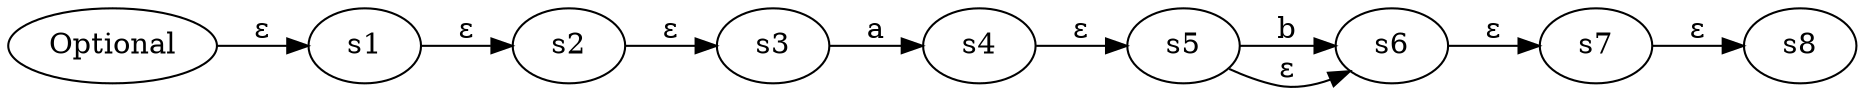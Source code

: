 digraph ATN {
  rankdir=LR;

  Optional -> s1 [label="ε"]
  s1 -> s2 [label="ε"]
  s2 -> s3 [label="ε"]
  s3 -> s4 [label="a"]
  s4 -> s5 [label="ε"]
  s5 -> s6 [label="b"]
  s6 -> s7 [label="ε"]
  s7 -> s8 [label="ε"]
  s5 -> s6 [label="ε"]
}